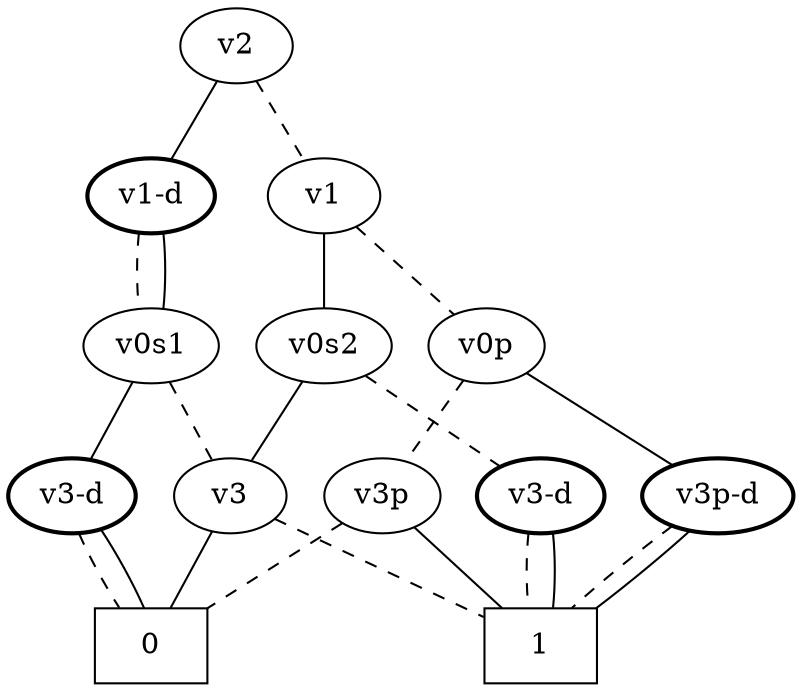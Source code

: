 graph BDD_Tree {
	 node1 [label="v2"];
	 node2 [label="v1-d",style=bold];
	 node1 -- node2 [style=solid];
	 node17 [label="v1"];
	 node1 -- node17 [style=dashed];
	 node10 [label="v0s1"];
	 node2 -- node10 [style=dashed];
	 node2 -- node10 [style=solid];
	 node11 [label="v3-d",style=bold];
	 node10 -- node11 [style=solid];
	 node19 [label="v3"];
	 node10 -- node19 [style=dashed];
	 node27 [label="0",shape=box];
	 node11 -- node27 [style=dashed];
	 node11 -- node27 [style=solid];
	 node27 [label="0",shape=box];
	 node19 -- node27 [style=solid];
	 node31 [label="1",shape=box];
	 node19 -- node31 [style=dashed];
	 node18 [label="v0s2"];
	 node17 -- node18 [style=solid];
	 node25 [label="v0p"];
	 node17 -- node25 [style=dashed];
	 node19 [label="v3"];
	 node18 -- node19 [style=solid];
	 node22 [label="v3-d",style=bold];
	 node18 -- node22 [style=dashed];
	 node31 [label="1",shape=box];
	 node22 -- node31 [style=dashed];
	 node22 -- node31 [style=solid];
	 node26 [label="v3p"];
	 node25 -- node26 [style=dashed];
	 node29 [label="v3p-d",style=bold];
	 node25 -- node29 [style=solid];
	 node27 [label="0",shape=box];
	 node26 -- node27 [style=dashed];
	 node31 [label="1",shape=box];
	 node26 -- node31 [style=solid];
	 node31 [label="1",shape=box];
	 node29 -- node31 [style=dashed];
	 node29 -- node31 [style=solid];
}
